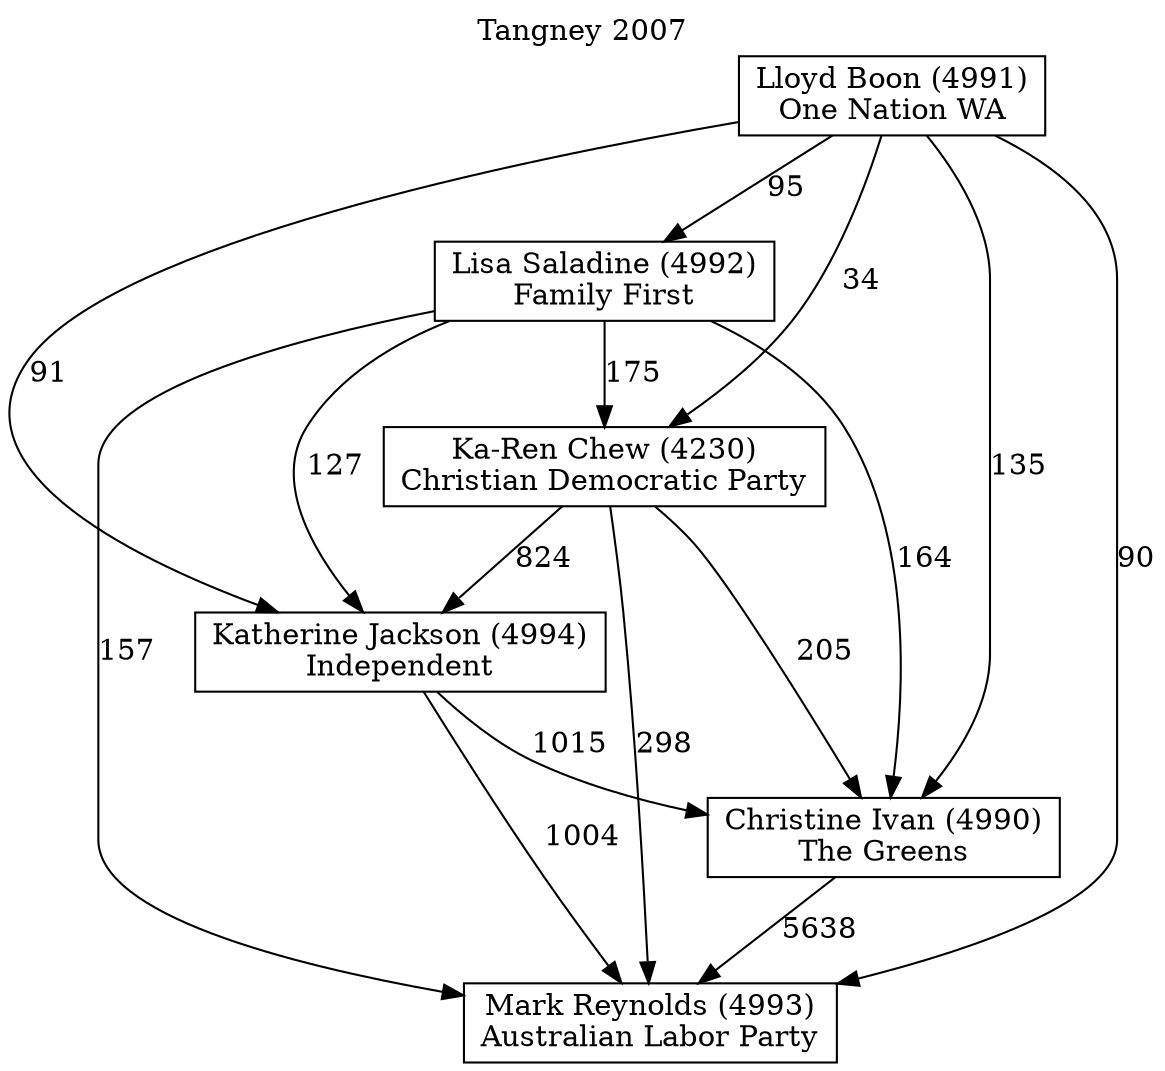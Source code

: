 // House preference flow
digraph "Mark Reynolds (4993)_Tangney_2007" {
	graph [label="Tangney 2007" labelloc=t mclimit=10]
	node [shape=box]
	"Christine Ivan (4990)" [label="Christine Ivan (4990)
The Greens"]
	"Ka-Ren Chew (4230)" [label="Ka-Ren Chew (4230)
Christian Democratic Party"]
	"Katherine Jackson (4994)" [label="Katherine Jackson (4994)
Independent"]
	"Lisa Saladine (4992)" [label="Lisa Saladine (4992)
Family First"]
	"Lloyd Boon (4991)" [label="Lloyd Boon (4991)
One Nation WA"]
	"Mark Reynolds (4993)" [label="Mark Reynolds (4993)
Australian Labor Party"]
	"Christine Ivan (4990)" -> "Mark Reynolds (4993)" [label=5638]
	"Ka-Ren Chew (4230)" -> "Christine Ivan (4990)" [label=205]
	"Ka-Ren Chew (4230)" -> "Katherine Jackson (4994)" [label=824]
	"Ka-Ren Chew (4230)" -> "Mark Reynolds (4993)" [label=298]
	"Katherine Jackson (4994)" -> "Christine Ivan (4990)" [label=1015]
	"Katherine Jackson (4994)" -> "Mark Reynolds (4993)" [label=1004]
	"Lisa Saladine (4992)" -> "Christine Ivan (4990)" [label=164]
	"Lisa Saladine (4992)" -> "Ka-Ren Chew (4230)" [label=175]
	"Lisa Saladine (4992)" -> "Katherine Jackson (4994)" [label=127]
	"Lisa Saladine (4992)" -> "Mark Reynolds (4993)" [label=157]
	"Lloyd Boon (4991)" -> "Christine Ivan (4990)" [label=135]
	"Lloyd Boon (4991)" -> "Ka-Ren Chew (4230)" [label=34]
	"Lloyd Boon (4991)" -> "Katherine Jackson (4994)" [label=91]
	"Lloyd Boon (4991)" -> "Lisa Saladine (4992)" [label=95]
	"Lloyd Boon (4991)" -> "Mark Reynolds (4993)" [label=90]
}
